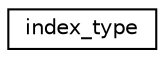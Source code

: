 digraph "Graphical Class Hierarchy"
{
 // INTERACTIVE_SVG=YES
 // LATEX_PDF_SIZE
  edge [fontname="Helvetica",fontsize="10",labelfontname="Helvetica",labelfontsize="10"];
  node [fontname="Helvetica",fontsize="10",shape=record];
  rankdir="LR";
  Node0 [label="index_type",height=0.2,width=0.4,color="black", fillcolor="white", style="filled",URL="$structmpp__domains__mod_1_1index__type.html",tooltip="index bounds for use in nestSpec"];
}
